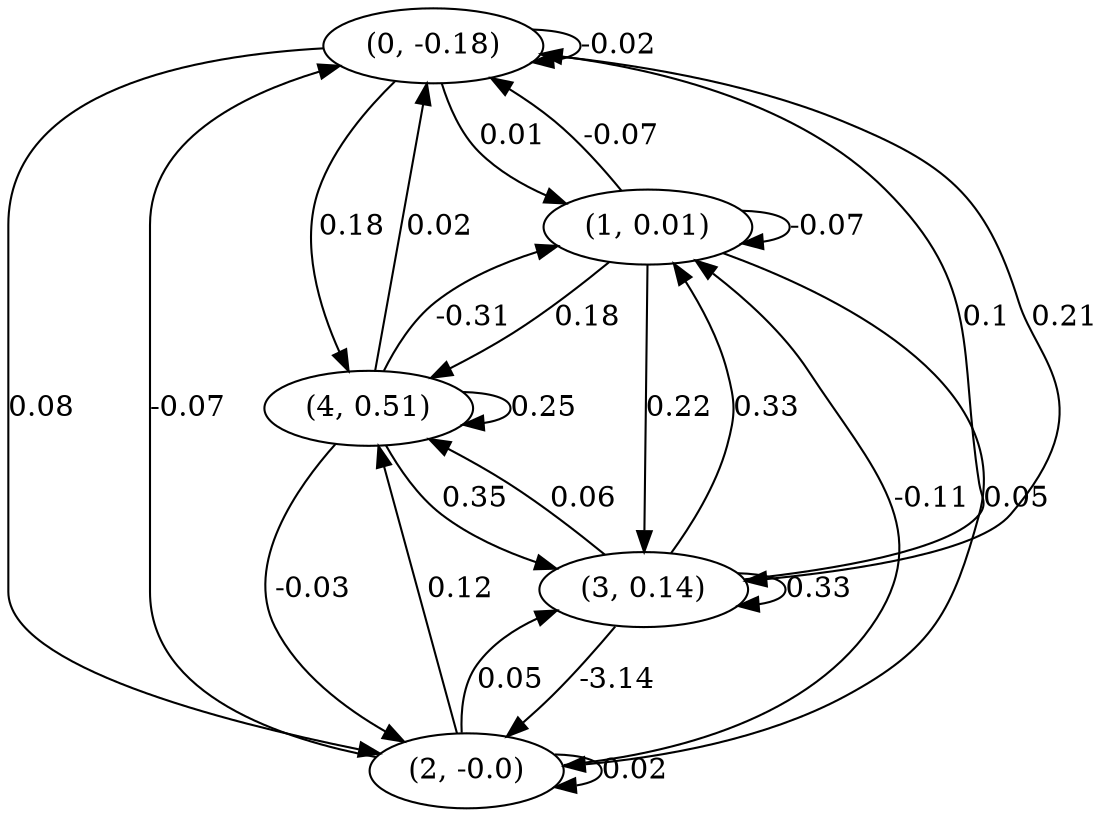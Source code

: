 digraph {
    0 [ label = "(0, -0.18)" ]
    1 [ label = "(1, 0.01)" ]
    2 [ label = "(2, -0.0)" ]
    3 [ label = "(3, 0.14)" ]
    4 [ label = "(4, 0.51)" ]
    0 -> 0 [ label = "-0.02" ]
    1 -> 1 [ label = "-0.07" ]
    2 -> 2 [ label = "0.02" ]
    3 -> 3 [ label = "0.33" ]
    4 -> 4 [ label = "0.25" ]
    1 -> 0 [ label = "-0.07" ]
    2 -> 0 [ label = "-0.07" ]
    3 -> 0 [ label = "0.1" ]
    4 -> 0 [ label = "0.02" ]
    0 -> 1 [ label = "0.01" ]
    2 -> 1 [ label = "-0.11" ]
    3 -> 1 [ label = "0.33" ]
    4 -> 1 [ label = "-0.31" ]
    0 -> 2 [ label = "0.08" ]
    1 -> 2 [ label = "0.05" ]
    3 -> 2 [ label = "-3.14" ]
    4 -> 2 [ label = "-0.03" ]
    0 -> 3 [ label = "0.21" ]
    1 -> 3 [ label = "0.22" ]
    2 -> 3 [ label = "0.05" ]
    4 -> 3 [ label = "0.35" ]
    0 -> 4 [ label = "0.18" ]
    1 -> 4 [ label = "0.18" ]
    2 -> 4 [ label = "0.12" ]
    3 -> 4 [ label = "0.06" ]
}

